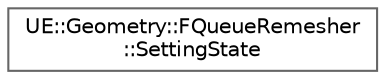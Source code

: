 digraph "Graphical Class Hierarchy"
{
 // INTERACTIVE_SVG=YES
 // LATEX_PDF_SIZE
  bgcolor="transparent";
  edge [fontname=Helvetica,fontsize=10,labelfontname=Helvetica,labelfontsize=10];
  node [fontname=Helvetica,fontsize=10,shape=box,height=0.2,width=0.4];
  rankdir="LR";
  Node0 [id="Node000000",label="UE::Geometry::FQueueRemesher\l::SettingState",height=0.2,width=0.4,color="grey40", fillcolor="white", style="filled",URL="$db/dcf/structUE_1_1Geometry_1_1FQueueRemesher_1_1SettingState.html",tooltip=" "];
}
